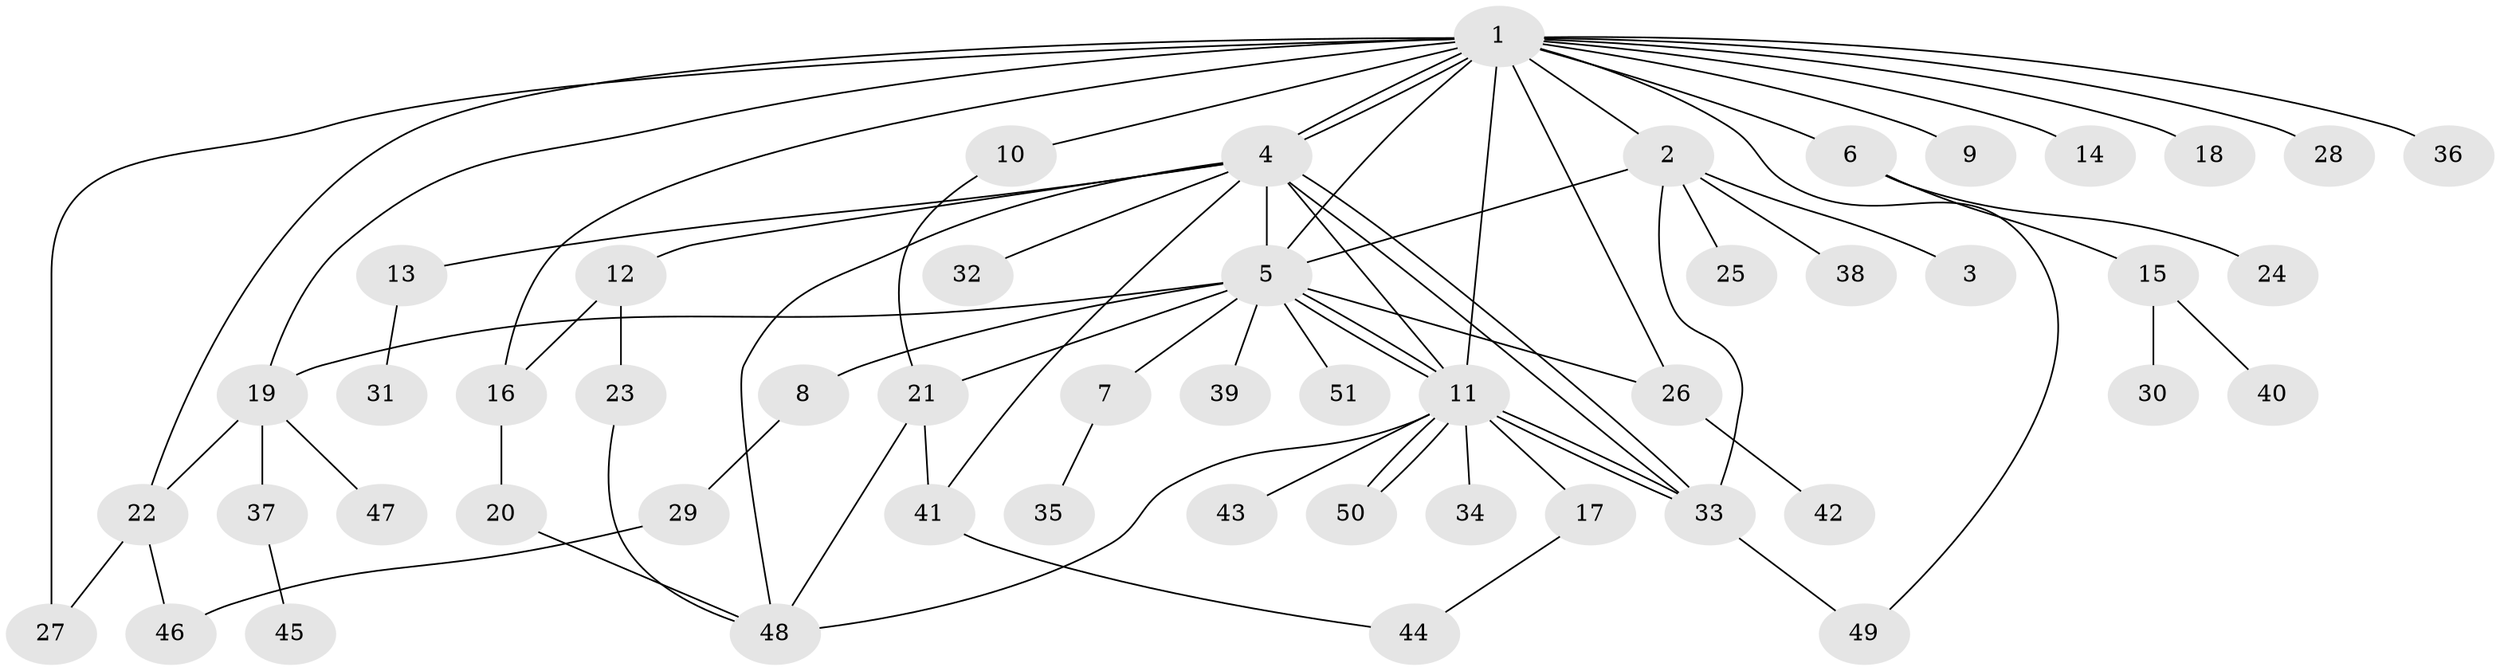 // coarse degree distribution, {18: 0.02857142857142857, 5: 0.08571428571428572, 11: 0.02857142857142857, 10: 0.05714285714285714, 2: 0.2, 1: 0.45714285714285713, 3: 0.05714285714285714, 4: 0.05714285714285714, 6: 0.02857142857142857}
// Generated by graph-tools (version 1.1) at 2025/41/03/06/25 10:41:44]
// undirected, 51 vertices, 75 edges
graph export_dot {
graph [start="1"]
  node [color=gray90,style=filled];
  1;
  2;
  3;
  4;
  5;
  6;
  7;
  8;
  9;
  10;
  11;
  12;
  13;
  14;
  15;
  16;
  17;
  18;
  19;
  20;
  21;
  22;
  23;
  24;
  25;
  26;
  27;
  28;
  29;
  30;
  31;
  32;
  33;
  34;
  35;
  36;
  37;
  38;
  39;
  40;
  41;
  42;
  43;
  44;
  45;
  46;
  47;
  48;
  49;
  50;
  51;
  1 -- 2;
  1 -- 4;
  1 -- 4;
  1 -- 5;
  1 -- 6;
  1 -- 9;
  1 -- 10;
  1 -- 11;
  1 -- 14;
  1 -- 16;
  1 -- 18;
  1 -- 19;
  1 -- 22;
  1 -- 26;
  1 -- 27;
  1 -- 28;
  1 -- 36;
  1 -- 49;
  2 -- 3;
  2 -- 5;
  2 -- 25;
  2 -- 33;
  2 -- 38;
  4 -- 5;
  4 -- 11;
  4 -- 12;
  4 -- 13;
  4 -- 32;
  4 -- 33;
  4 -- 33;
  4 -- 41;
  4 -- 48;
  5 -- 7;
  5 -- 8;
  5 -- 11;
  5 -- 11;
  5 -- 19;
  5 -- 21;
  5 -- 26;
  5 -- 39;
  5 -- 51;
  6 -- 15;
  6 -- 24;
  7 -- 35;
  8 -- 29;
  10 -- 21;
  11 -- 17;
  11 -- 33;
  11 -- 33;
  11 -- 34;
  11 -- 43;
  11 -- 48;
  11 -- 50;
  11 -- 50;
  12 -- 16;
  12 -- 23;
  13 -- 31;
  15 -- 30;
  15 -- 40;
  16 -- 20;
  17 -- 44;
  19 -- 22;
  19 -- 37;
  19 -- 47;
  20 -- 48;
  21 -- 41;
  21 -- 48;
  22 -- 27;
  22 -- 46;
  23 -- 48;
  26 -- 42;
  29 -- 46;
  33 -- 49;
  37 -- 45;
  41 -- 44;
}
